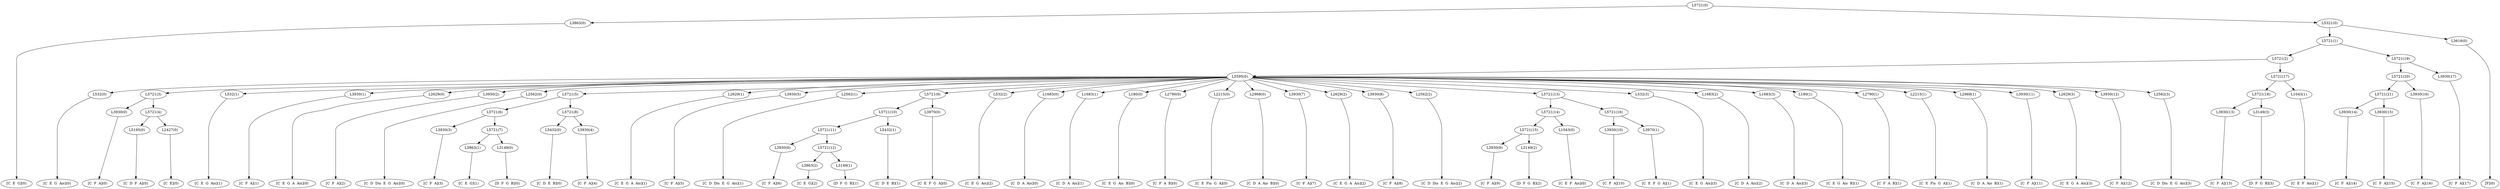 digraph sample{
"L3863(0)"->"[C  E  G](0)"
"L532(0)"->"[C  E  G  Ais](0)"
"L3930(0)"->"[C  F  A](0)"
"L5195(0)"->"[C  D  F  A](0)"
"L2427(0)"->"[C  E](0)"
"L5721(4)"->"L5195(0)"
"L5721(4)"->"L2427(0)"
"L5721(3)"->"L3930(0)"
"L5721(3)"->"L5721(4)"
"L532(1)"->"[C  E  G  Ais](1)"
"L3930(1)"->"[C  F  A](1)"
"L2629(0)"->"[C  E  G  A  Ais](0)"
"L3930(2)"->"[C  F  A](2)"
"L2562(0)"->"[C  D  Dis  E  G  Ais](0)"
"L3930(3)"->"[C  F  A](3)"
"L3863(1)"->"[C  E  G](1)"
"L3149(0)"->"[D  F  G  B](0)"
"L5721(7)"->"L3863(1)"
"L5721(7)"->"L3149(0)"
"L5721(6)"->"L3930(3)"
"L5721(6)"->"L5721(7)"
"L5432(0)"->"[C  D  E  B](0)"
"L3930(4)"->"[C  F  A](4)"
"L5721(8)"->"L5432(0)"
"L5721(8)"->"L3930(4)"
"L5721(5)"->"L5721(6)"
"L5721(5)"->"L5721(8)"
"L2629(1)"->"[C  E  G  A  Ais](1)"
"L3930(5)"->"[C  F  A](5)"
"L2562(1)"->"[C  D  Dis  E  G  Ais](1)"
"L3930(6)"->"[C  F  A](6)"
"L3863(2)"->"[C  E  G](2)"
"L3149(1)"->"[D  F  G  B](1)"
"L5721(12)"->"L3863(2)"
"L5721(12)"->"L3149(1)"
"L5721(11)"->"L3930(6)"
"L5721(11)"->"L5721(12)"
"L5432(1)"->"[C  D  E  B](1)"
"L5721(10)"->"L5721(11)"
"L5721(10)"->"L5432(1)"
"L3970(0)"->"[C  E  F  G  A](0)"
"L5721(9)"->"L5721(10)"
"L5721(9)"->"L3970(0)"
"L532(2)"->"[C  E  G  Ais](2)"
"L1683(0)"->"[C  D  A  Ais](0)"
"L1683(1)"->"[C  D  A  Ais](1)"
"L180(0)"->"[C  E  G  Ais  B](0)"
"L2790(0)"->"[C  F  A  B](0)"
"L2215(0)"->"[C  E  Fis  G  A](0)"
"L2968(0)"->"[C  D  A  Ais  B](0)"
"L3930(7)"->"[C  F  A](7)"
"L2629(2)"->"[C  E  G  A  Ais](2)"
"L3930(8)"->"[C  F  A](8)"
"L2562(2)"->"[C  D  Dis  E  G  Ais](2)"
"L3930(9)"->"[C  F  A](9)"
"L3149(2)"->"[D  F  G  B](2)"
"L5721(15)"->"L3930(9)"
"L5721(15)"->"L3149(2)"
"L1043(0)"->"[C  E  F  Ais](0)"
"L5721(14)"->"L5721(15)"
"L5721(14)"->"L1043(0)"
"L3930(10)"->"[C  F  A](10)"
"L3970(1)"->"[C  E  F  G  A](1)"
"L5721(16)"->"L3930(10)"
"L5721(16)"->"L3970(1)"
"L5721(13)"->"L5721(14)"
"L5721(13)"->"L5721(16)"
"L532(3)"->"[C  E  G  Ais](3)"
"L1683(2)"->"[C  D  A  Ais](2)"
"L1683(3)"->"[C  D  A  Ais](3)"
"L180(1)"->"[C  E  G  Ais  B](1)"
"L2790(1)"->"[C  F  A  B](1)"
"L2215(1)"->"[C  E  Fis  G  A](1)"
"L2968(1)"->"[C  D  A  Ais  B](1)"
"L3930(11)"->"[C  F  A](11)"
"L2629(3)"->"[C  E  G  A  Ais](3)"
"L3930(12)"->"[C  F  A](12)"
"L2562(3)"->"[C  D  Dis  E  G  Ais](3)"
"L5595(0)"->"L532(0)"
"L5595(0)"->"L5721(3)"
"L5595(0)"->"L532(1)"
"L5595(0)"->"L3930(1)"
"L5595(0)"->"L2629(0)"
"L5595(0)"->"L3930(2)"
"L5595(0)"->"L2562(0)"
"L5595(0)"->"L5721(5)"
"L5595(0)"->"L2629(1)"
"L5595(0)"->"L3930(5)"
"L5595(0)"->"L2562(1)"
"L5595(0)"->"L5721(9)"
"L5595(0)"->"L532(2)"
"L5595(0)"->"L1683(0)"
"L5595(0)"->"L1683(1)"
"L5595(0)"->"L180(0)"
"L5595(0)"->"L2790(0)"
"L5595(0)"->"L2215(0)"
"L5595(0)"->"L2968(0)"
"L5595(0)"->"L3930(7)"
"L5595(0)"->"L2629(2)"
"L5595(0)"->"L3930(8)"
"L5595(0)"->"L2562(2)"
"L5595(0)"->"L5721(13)"
"L5595(0)"->"L532(3)"
"L5595(0)"->"L1683(2)"
"L5595(0)"->"L1683(3)"
"L5595(0)"->"L180(1)"
"L5595(0)"->"L2790(1)"
"L5595(0)"->"L2215(1)"
"L5595(0)"->"L2968(1)"
"L5595(0)"->"L3930(11)"
"L5595(0)"->"L2629(3)"
"L5595(0)"->"L3930(12)"
"L5595(0)"->"L2562(3)"
"L3930(13)"->"[C  F  A](13)"
"L3149(3)"->"[D  F  G  B](3)"
"L5721(18)"->"L3930(13)"
"L5721(18)"->"L3149(3)"
"L1043(1)"->"[C  E  F  Ais](1)"
"L5721(17)"->"L5721(18)"
"L5721(17)"->"L1043(1)"
"L5721(2)"->"L5595(0)"
"L5721(2)"->"L5721(17)"
"L3930(14)"->"[C  F  A](14)"
"L3930(15)"->"[C  F  A](15)"
"L5721(21)"->"L3930(14)"
"L5721(21)"->"L3930(15)"
"L3930(16)"->"[C  F  A](16)"
"L5721(20)"->"L5721(21)"
"L5721(20)"->"L3930(16)"
"L3930(17)"->"[C  F  A](17)"
"L5721(19)"->"L5721(20)"
"L5721(19)"->"L3930(17)"
"L5721(1)"->"L5721(2)"
"L5721(1)"->"L5721(19)"
"L3616(0)"->"[F](0)"
"L5321(0)"->"L5721(1)"
"L5321(0)"->"L3616(0)"
"L5721(0)"->"L3863(0)"
"L5721(0)"->"L5321(0)"
{rank = min; "L5721(0)"}
{rank = same; "L3863(0)"; "L5321(0)";}
{rank = same; "L5721(1)"; "L3616(0)";}
{rank = same; "L5721(2)"; "L5721(19)";}
{rank = same; "L5595(0)"; "L5721(17)"; "L5721(20)"; "L3930(17)";}
{rank = same; "L532(0)"; "L5721(3)"; "L532(1)"; "L3930(1)"; "L2629(0)"; "L3930(2)"; "L2562(0)"; "L5721(5)"; "L2629(1)"; "L3930(5)"; "L2562(1)"; "L5721(9)"; "L532(2)"; "L1683(0)"; "L1683(1)"; "L180(0)"; "L2790(0)"; "L2215(0)"; "L2968(0)"; "L3930(7)"; "L2629(2)"; "L3930(8)"; "L2562(2)"; "L5721(13)"; "L532(3)"; "L1683(2)"; "L1683(3)"; "L180(1)"; "L2790(1)"; "L2215(1)"; "L2968(1)"; "L3930(11)"; "L2629(3)"; "L3930(12)"; "L2562(3)"; "L5721(18)"; "L1043(1)"; "L5721(21)"; "L3930(16)";}
{rank = same; "L3930(0)"; "L5721(4)"; "L5721(6)"; "L5721(8)"; "L5721(10)"; "L3970(0)"; "L5721(14)"; "L5721(16)"; "L3930(13)"; "L3149(3)"; "L3930(14)"; "L3930(15)";}
{rank = same; "L5195(0)"; "L2427(0)"; "L3930(3)"; "L5721(7)"; "L5432(0)"; "L3930(4)"; "L5721(11)"; "L5432(1)"; "L5721(15)"; "L1043(0)"; "L3930(10)"; "L3970(1)";}
{rank = same; "L3863(1)"; "L3149(0)"; "L3930(6)"; "L5721(12)"; "L3930(9)"; "L3149(2)";}
{rank = same; "L3863(2)"; "L3149(1)";}
{rank = max; "[C  D  A  Ais  B](0)"; "[C  D  A  Ais  B](1)"; "[C  D  A  Ais](0)"; "[C  D  A  Ais](1)"; "[C  D  A  Ais](2)"; "[C  D  A  Ais](3)"; "[C  D  Dis  E  G  Ais](0)"; "[C  D  Dis  E  G  Ais](1)"; "[C  D  Dis  E  G  Ais](2)"; "[C  D  Dis  E  G  Ais](3)"; "[C  D  E  B](0)"; "[C  D  E  B](1)"; "[C  D  F  A](0)"; "[C  E  F  Ais](0)"; "[C  E  F  Ais](1)"; "[C  E  F  G  A](0)"; "[C  E  F  G  A](1)"; "[C  E  Fis  G  A](0)"; "[C  E  Fis  G  A](1)"; "[C  E  G  A  Ais](0)"; "[C  E  G  A  Ais](1)"; "[C  E  G  A  Ais](2)"; "[C  E  G  A  Ais](3)"; "[C  E  G  Ais  B](0)"; "[C  E  G  Ais  B](1)"; "[C  E  G  Ais](0)"; "[C  E  G  Ais](1)"; "[C  E  G  Ais](2)"; "[C  E  G  Ais](3)"; "[C  E  G](0)"; "[C  E  G](1)"; "[C  E  G](2)"; "[C  E](0)"; "[C  F  A  B](0)"; "[C  F  A  B](1)"; "[C  F  A](0)"; "[C  F  A](1)"; "[C  F  A](10)"; "[C  F  A](11)"; "[C  F  A](12)"; "[C  F  A](13)"; "[C  F  A](14)"; "[C  F  A](15)"; "[C  F  A](16)"; "[C  F  A](17)"; "[C  F  A](2)"; "[C  F  A](3)"; "[C  F  A](4)"; "[C  F  A](5)"; "[C  F  A](6)"; "[C  F  A](7)"; "[C  F  A](8)"; "[C  F  A](9)"; "[D  F  G  B](0)"; "[D  F  G  B](1)"; "[D  F  G  B](2)"; "[D  F  G  B](3)"; "[F](0)";}
}
